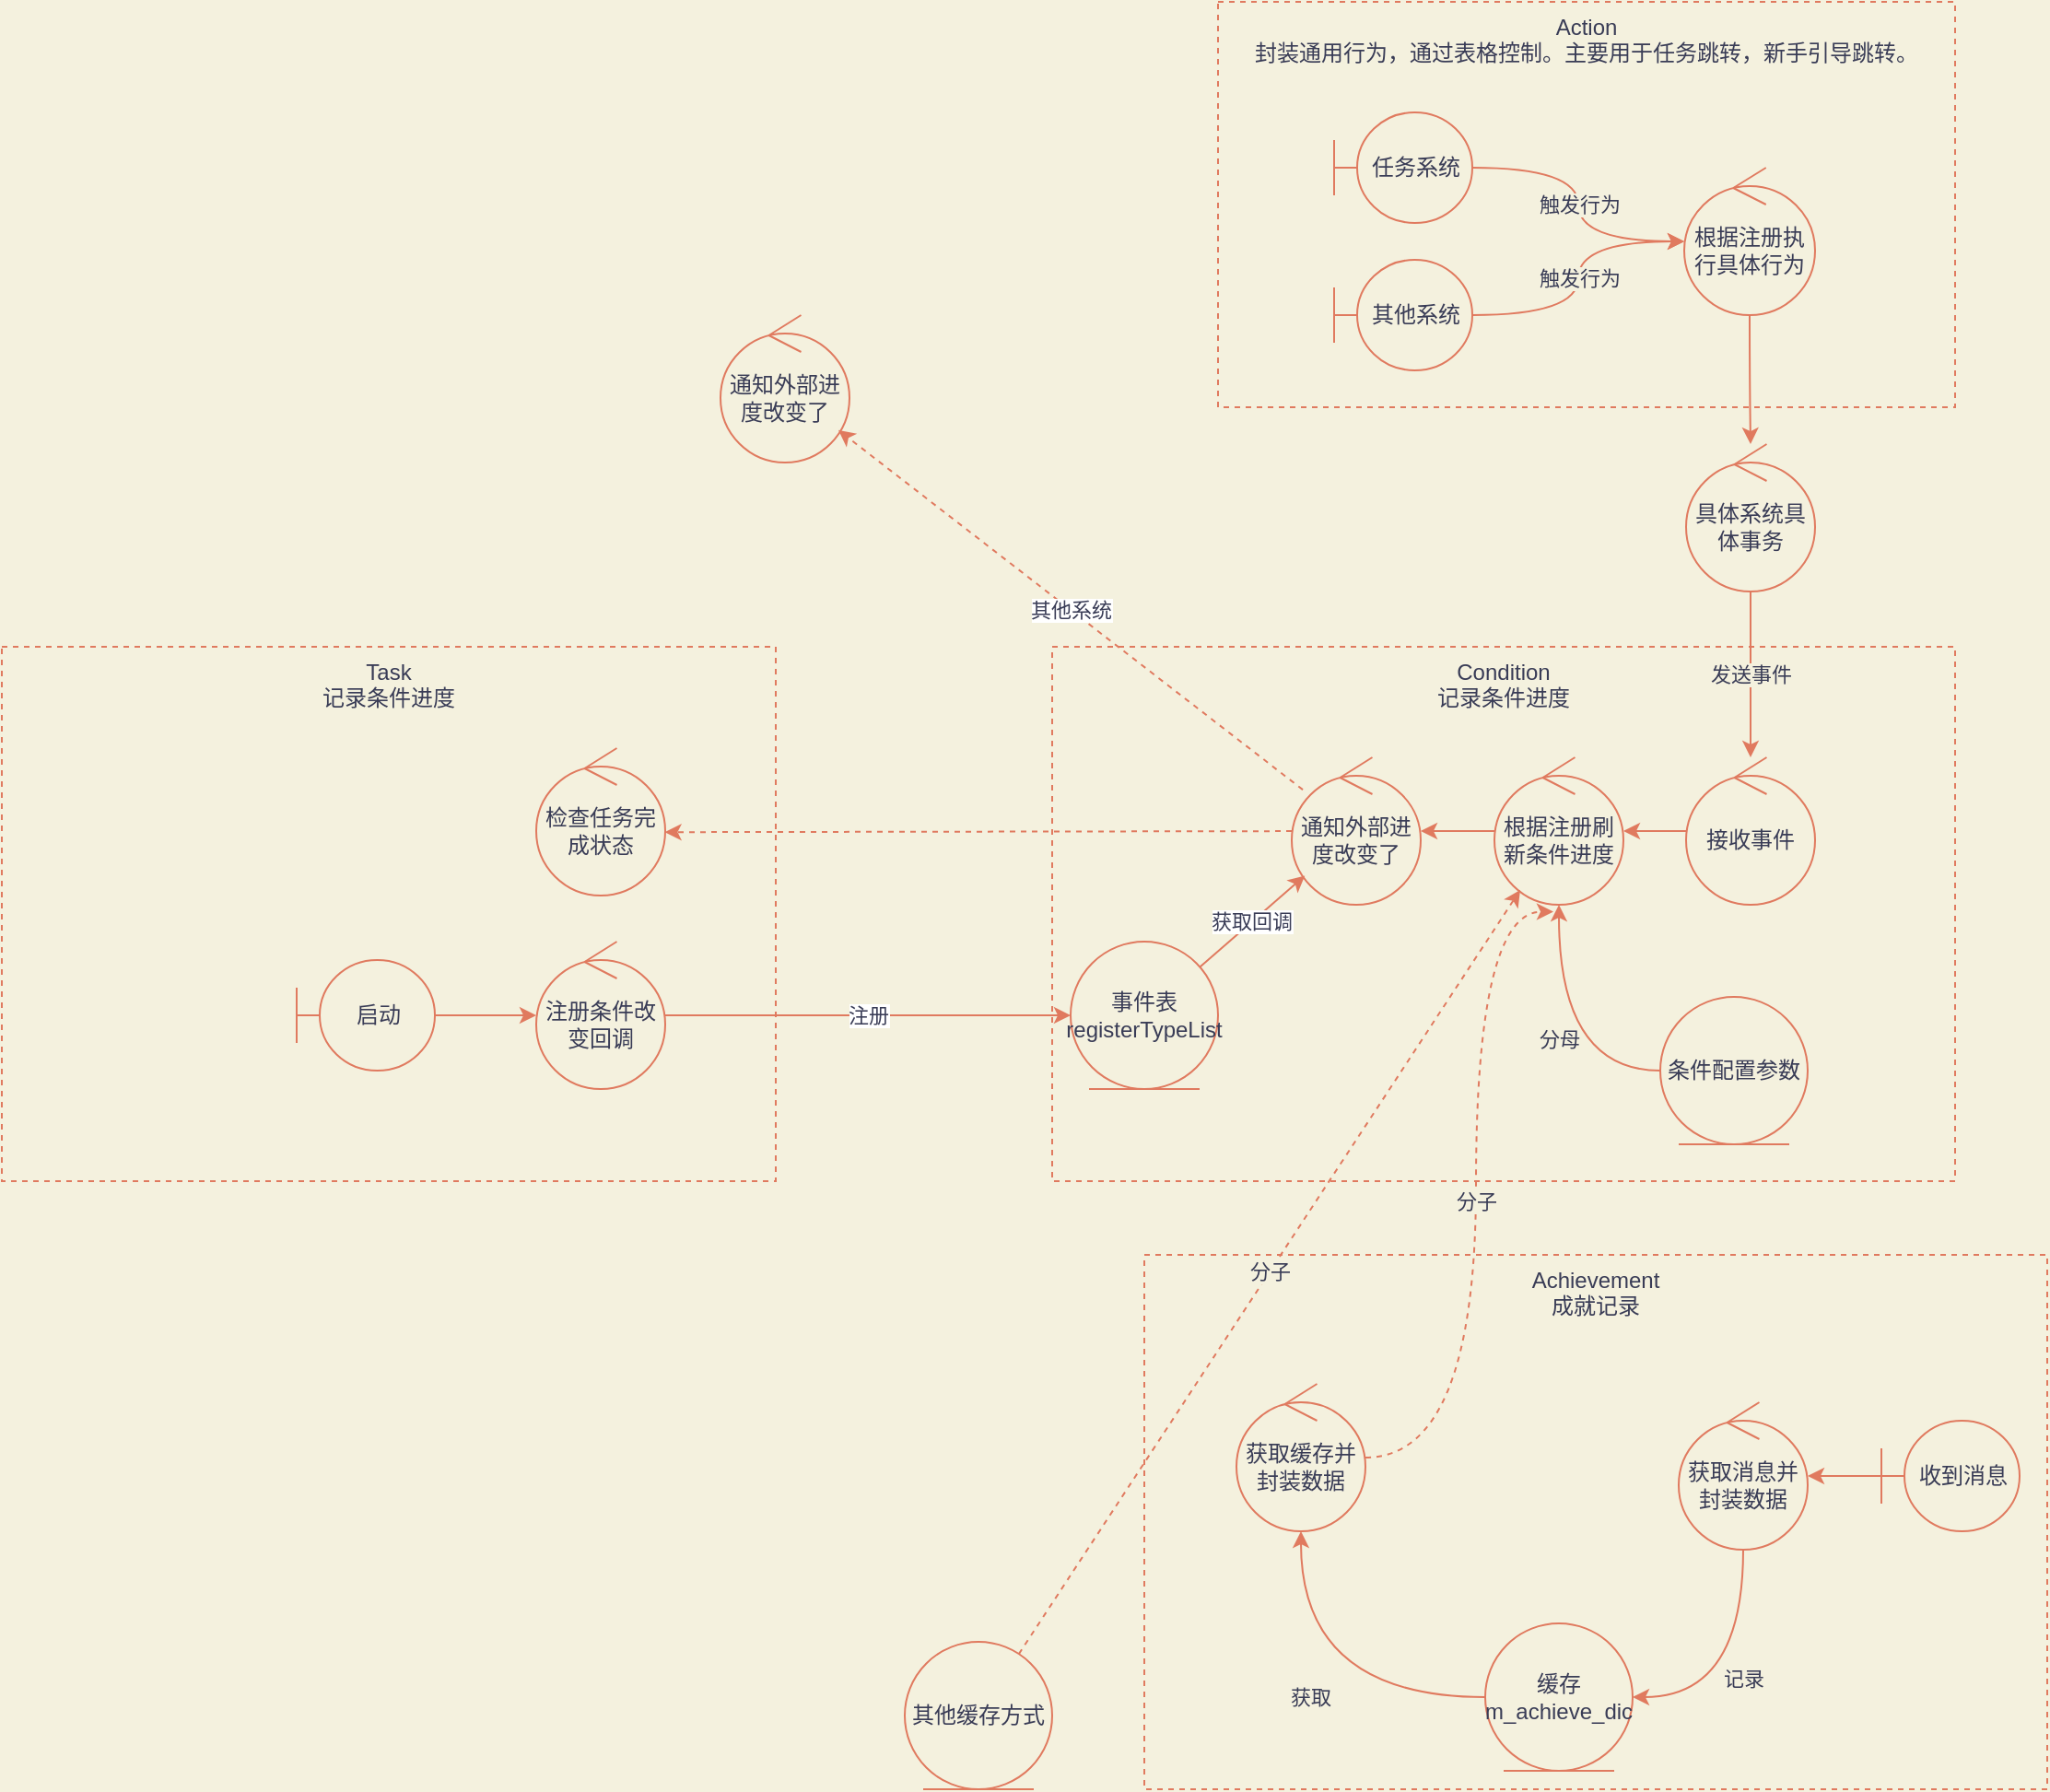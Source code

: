 <mxfile version="18.2.0" type="github">
  <diagram id="W02hB2R3WXop9_Jy0zCd" name="第 1 页">
    <mxGraphModel dx="2029" dy="744" grid="1" gridSize="10" guides="1" tooltips="1" connect="1" arrows="1" fold="1" page="1" pageScale="1" pageWidth="827" pageHeight="1169" background="#F4F1DE" math="0" shadow="0">
      <root>
        <mxCell id="0" />
        <mxCell id="1" parent="0" />
        <mxCell id="hfSx2sAuh5kj68jIHD0Z-21" value="Achievement&lt;br&gt;成就记录" style="rounded=0;whiteSpace=wrap;html=1;fillColor=none;dashed=1;labelPosition=center;verticalLabelPosition=middle;align=center;verticalAlign=top;strokeColor=#E07A5F;fontColor=#393C56;" vertex="1" parent="1">
          <mxGeometry x="180" y="820" width="490" height="290" as="geometry" />
        </mxCell>
        <mxCell id="hfSx2sAuh5kj68jIHD0Z-1" value="Action&lt;br&gt;封装通用行为，通过表格控制。主要用于任务跳转，新手引导跳转。" style="rounded=0;whiteSpace=wrap;html=1;fillColor=none;dashed=1;labelPosition=center;verticalLabelPosition=middle;align=center;verticalAlign=top;strokeColor=#E07A5F;fontColor=#393C56;" vertex="1" parent="1">
          <mxGeometry x="220" y="140" width="400" height="220" as="geometry" />
        </mxCell>
        <mxCell id="hfSx2sAuh5kj68jIHD0Z-6" value="触发行为" style="edgeStyle=orthogonalEdgeStyle;rounded=0;orthogonalLoop=1;jettySize=auto;html=1;labelBackgroundColor=#F4F1DE;strokeColor=#E07A5F;fontColor=#393C56;curved=1;" edge="1" parent="1" source="hfSx2sAuh5kj68jIHD0Z-2" target="hfSx2sAuh5kj68jIHD0Z-5">
          <mxGeometry relative="1" as="geometry" />
        </mxCell>
        <mxCell id="hfSx2sAuh5kj68jIHD0Z-2" value="任务系统" style="shape=umlBoundary;whiteSpace=wrap;html=1;fillColor=none;strokeColor=#E07A5F;fontColor=#393C56;" vertex="1" parent="1">
          <mxGeometry x="283" y="200" width="75" height="60" as="geometry" />
        </mxCell>
        <mxCell id="hfSx2sAuh5kj68jIHD0Z-7" value="触发行为" style="edgeStyle=orthogonalEdgeStyle;rounded=0;orthogonalLoop=1;jettySize=auto;html=1;labelBackgroundColor=#F4F1DE;strokeColor=#E07A5F;fontColor=#393C56;curved=1;" edge="1" parent="1" source="hfSx2sAuh5kj68jIHD0Z-4" target="hfSx2sAuh5kj68jIHD0Z-5">
          <mxGeometry relative="1" as="geometry" />
        </mxCell>
        <mxCell id="hfSx2sAuh5kj68jIHD0Z-4" value="其他系统" style="shape=umlBoundary;whiteSpace=wrap;html=1;fillColor=none;strokeColor=#E07A5F;fontColor=#393C56;" vertex="1" parent="1">
          <mxGeometry x="283" y="280" width="75" height="60" as="geometry" />
        </mxCell>
        <mxCell id="hfSx2sAuh5kj68jIHD0Z-13" style="edgeStyle=orthogonalEdgeStyle;rounded=0;orthogonalLoop=1;jettySize=auto;html=1;labelBackgroundColor=#F4F1DE;strokeColor=#E07A5F;fontColor=#393C56;curved=1;" edge="1" parent="1" source="hfSx2sAuh5kj68jIHD0Z-5" target="hfSx2sAuh5kj68jIHD0Z-12">
          <mxGeometry relative="1" as="geometry" />
        </mxCell>
        <mxCell id="hfSx2sAuh5kj68jIHD0Z-5" value="根据注册执行具体行为" style="ellipse;shape=umlControl;whiteSpace=wrap;html=1;fillColor=none;strokeColor=#E07A5F;fontColor=#393C56;" vertex="1" parent="1">
          <mxGeometry x="473" y="230" width="71" height="80" as="geometry" />
        </mxCell>
        <mxCell id="hfSx2sAuh5kj68jIHD0Z-10" value="Condition&lt;br&gt;记录条件进度" style="rounded=0;whiteSpace=wrap;html=1;fillColor=none;dashed=1;labelPosition=center;verticalLabelPosition=middle;align=center;verticalAlign=top;strokeColor=#E07A5F;fontColor=#393C56;" vertex="1" parent="1">
          <mxGeometry x="130" y="490" width="490" height="290" as="geometry" />
        </mxCell>
        <mxCell id="hfSx2sAuh5kj68jIHD0Z-15" value="发送事件" style="edgeStyle=orthogonalEdgeStyle;rounded=0;orthogonalLoop=1;jettySize=auto;html=1;labelBackgroundColor=#F4F1DE;strokeColor=#E07A5F;fontColor=#393C56;curved=1;" edge="1" parent="1" source="hfSx2sAuh5kj68jIHD0Z-12" target="hfSx2sAuh5kj68jIHD0Z-14">
          <mxGeometry relative="1" as="geometry" />
        </mxCell>
        <mxCell id="hfSx2sAuh5kj68jIHD0Z-12" value="具体系统具体事务" style="ellipse;shape=umlControl;whiteSpace=wrap;html=1;fillColor=none;strokeColor=#E07A5F;fontColor=#393C56;" vertex="1" parent="1">
          <mxGeometry x="474" y="380" width="70" height="80" as="geometry" />
        </mxCell>
        <mxCell id="hfSx2sAuh5kj68jIHD0Z-17" value="" style="edgeStyle=orthogonalEdgeStyle;rounded=0;orthogonalLoop=1;jettySize=auto;html=1;labelBackgroundColor=#F4F1DE;strokeColor=#E07A5F;fontColor=#393C56;curved=1;" edge="1" parent="1" source="hfSx2sAuh5kj68jIHD0Z-14" target="hfSx2sAuh5kj68jIHD0Z-16">
          <mxGeometry relative="1" as="geometry" />
        </mxCell>
        <mxCell id="hfSx2sAuh5kj68jIHD0Z-14" value="接收事件" style="ellipse;shape=umlControl;whiteSpace=wrap;html=1;fillColor=none;strokeColor=#E07A5F;fontColor=#393C56;" vertex="1" parent="1">
          <mxGeometry x="474" y="550" width="70" height="80" as="geometry" />
        </mxCell>
        <mxCell id="hfSx2sAuh5kj68jIHD0Z-34" value="" style="edgeStyle=orthogonalEdgeStyle;curved=0;rounded=1;sketch=0;orthogonalLoop=1;jettySize=auto;html=1;fontColor=#393C56;strokeColor=#E07A5F;fillColor=#F2CC8F;" edge="1" parent="1" source="hfSx2sAuh5kj68jIHD0Z-16" target="hfSx2sAuh5kj68jIHD0Z-33">
          <mxGeometry relative="1" as="geometry" />
        </mxCell>
        <mxCell id="hfSx2sAuh5kj68jIHD0Z-16" value="根据注册刷新条件进度" style="ellipse;shape=umlControl;whiteSpace=wrap;html=1;fillColor=none;strokeColor=#E07A5F;fontColor=#393C56;" vertex="1" parent="1">
          <mxGeometry x="370" y="550" width="70" height="80" as="geometry" />
        </mxCell>
        <mxCell id="hfSx2sAuh5kj68jIHD0Z-27" value="获取" style="edgeStyle=orthogonalEdgeStyle;rounded=0;orthogonalLoop=1;jettySize=auto;html=1;labelBackgroundColor=#F4F1DE;strokeColor=#E07A5F;fontColor=#393C56;curved=1;" edge="1" parent="1" source="hfSx2sAuh5kj68jIHD0Z-18" target="hfSx2sAuh5kj68jIHD0Z-26">
          <mxGeometry relative="1" as="geometry" />
        </mxCell>
        <mxCell id="hfSx2sAuh5kj68jIHD0Z-18" value="&lt;div&gt;缓存&lt;/div&gt;&lt;div&gt;m_achieve_dic&lt;/div&gt;" style="ellipse;shape=umlEntity;whiteSpace=wrap;html=1;fillColor=none;strokeColor=#E07A5F;fontColor=#393C56;" vertex="1" parent="1">
          <mxGeometry x="365" y="1020" width="80" height="80" as="geometry" />
        </mxCell>
        <mxCell id="hfSx2sAuh5kj68jIHD0Z-20" value="分母" style="edgeStyle=orthogonalEdgeStyle;rounded=0;orthogonalLoop=1;jettySize=auto;html=1;labelBackgroundColor=#F4F1DE;strokeColor=#E07A5F;fontColor=#393C56;curved=1;" edge="1" parent="1" source="hfSx2sAuh5kj68jIHD0Z-19" target="hfSx2sAuh5kj68jIHD0Z-16">
          <mxGeometry relative="1" as="geometry" />
        </mxCell>
        <mxCell id="hfSx2sAuh5kj68jIHD0Z-19" value="条件配置参数" style="ellipse;shape=umlEntity;whiteSpace=wrap;html=1;fillColor=none;strokeColor=#E07A5F;fontColor=#393C56;" vertex="1" parent="1">
          <mxGeometry x="460" y="680" width="80" height="80" as="geometry" />
        </mxCell>
        <mxCell id="hfSx2sAuh5kj68jIHD0Z-25" style="edgeStyle=orthogonalEdgeStyle;rounded=0;orthogonalLoop=1;jettySize=auto;html=1;labelBackgroundColor=#F4F1DE;strokeColor=#E07A5F;fontColor=#393C56;curved=1;" edge="1" parent="1" source="hfSx2sAuh5kj68jIHD0Z-22" target="hfSx2sAuh5kj68jIHD0Z-23">
          <mxGeometry relative="1" as="geometry" />
        </mxCell>
        <mxCell id="hfSx2sAuh5kj68jIHD0Z-22" value="收到消息" style="shape=umlBoundary;whiteSpace=wrap;html=1;fillColor=none;strokeColor=#E07A5F;fontColor=#393C56;" vertex="1" parent="1">
          <mxGeometry x="580" y="910" width="75" height="60" as="geometry" />
        </mxCell>
        <mxCell id="hfSx2sAuh5kj68jIHD0Z-24" value="记录" style="edgeStyle=orthogonalEdgeStyle;rounded=0;orthogonalLoop=1;jettySize=auto;html=1;entryX=1;entryY=0.5;entryDx=0;entryDy=0;exitX=0.5;exitY=1;exitDx=0;exitDy=0;exitPerimeter=0;labelBackgroundColor=#F4F1DE;strokeColor=#E07A5F;fontColor=#393C56;curved=1;" edge="1" parent="1" source="hfSx2sAuh5kj68jIHD0Z-23" target="hfSx2sAuh5kj68jIHD0Z-18">
          <mxGeometry relative="1" as="geometry" />
        </mxCell>
        <mxCell id="hfSx2sAuh5kj68jIHD0Z-23" value="获取消息并封装数据" style="ellipse;shape=umlControl;whiteSpace=wrap;html=1;fillColor=none;strokeColor=#E07A5F;fontColor=#393C56;" vertex="1" parent="1">
          <mxGeometry x="470" y="900" width="70" height="80" as="geometry" />
        </mxCell>
        <mxCell id="hfSx2sAuh5kj68jIHD0Z-28" value="分子" style="edgeStyle=orthogonalEdgeStyle;rounded=0;orthogonalLoop=1;jettySize=auto;html=1;entryX=0.457;entryY=1.047;entryDx=0;entryDy=0;entryPerimeter=0;exitX=1;exitY=0.5;exitDx=0;exitDy=0;exitPerimeter=0;labelBackgroundColor=#F4F1DE;strokeColor=#E07A5F;fontColor=#393C56;curved=1;dashed=1;" edge="1" parent="1" source="hfSx2sAuh5kj68jIHD0Z-26" target="hfSx2sAuh5kj68jIHD0Z-16">
          <mxGeometry relative="1" as="geometry">
            <Array as="points">
              <mxPoint x="360" y="930" />
              <mxPoint x="360" y="634" />
            </Array>
          </mxGeometry>
        </mxCell>
        <mxCell id="hfSx2sAuh5kj68jIHD0Z-26" value="获取缓存并封装数据" style="ellipse;shape=umlControl;whiteSpace=wrap;html=1;fillColor=none;strokeColor=#E07A5F;fontColor=#393C56;" vertex="1" parent="1">
          <mxGeometry x="230" y="890" width="70" height="80" as="geometry" />
        </mxCell>
        <mxCell id="hfSx2sAuh5kj68jIHD0Z-32" value="分子" style="rounded=1;sketch=0;orthogonalLoop=1;jettySize=auto;html=1;fontColor=#393C56;strokeColor=#E07A5F;fillColor=#F2CC8F;curved=1;dashed=1;labelBackgroundColor=#F4F1DE;" edge="1" parent="1" source="hfSx2sAuh5kj68jIHD0Z-31" target="hfSx2sAuh5kj68jIHD0Z-16">
          <mxGeometry relative="1" as="geometry">
            <mxPoint x="110" y="820" as="targetPoint" />
          </mxGeometry>
        </mxCell>
        <mxCell id="hfSx2sAuh5kj68jIHD0Z-31" value="&lt;div&gt;其他缓存方式&lt;/div&gt;" style="ellipse;shape=umlEntity;whiteSpace=wrap;html=1;fillColor=none;strokeColor=#E07A5F;fontColor=#393C56;" vertex="1" parent="1">
          <mxGeometry x="50" y="1030" width="80" height="80" as="geometry" />
        </mxCell>
        <mxCell id="hfSx2sAuh5kj68jIHD0Z-37" value="其他系统" style="rounded=1;sketch=0;orthogonalLoop=1;jettySize=auto;html=1;fontColor=#393C56;strokeColor=#E07A5F;fillColor=#F2CC8F;dashed=1;" edge="1" parent="1" source="hfSx2sAuh5kj68jIHD0Z-33" target="hfSx2sAuh5kj68jIHD0Z-36">
          <mxGeometry relative="1" as="geometry" />
        </mxCell>
        <mxCell id="hfSx2sAuh5kj68jIHD0Z-47" style="edgeStyle=none;rounded=1;sketch=0;orthogonalLoop=1;jettySize=auto;html=1;entryX=0.997;entryY=0.57;entryDx=0;entryDy=0;entryPerimeter=0;fontColor=#393C56;strokeColor=#E07A5F;fillColor=#F2CC8F;dashed=1;" edge="1" parent="1" source="hfSx2sAuh5kj68jIHD0Z-33" target="hfSx2sAuh5kj68jIHD0Z-46">
          <mxGeometry relative="1" as="geometry" />
        </mxCell>
        <mxCell id="hfSx2sAuh5kj68jIHD0Z-33" value="通知外部进度改变了" style="ellipse;shape=umlControl;whiteSpace=wrap;html=1;fillColor=none;strokeColor=#E07A5F;fontColor=#393C56;" vertex="1" parent="1">
          <mxGeometry x="260" y="550" width="70" height="80" as="geometry" />
        </mxCell>
        <mxCell id="hfSx2sAuh5kj68jIHD0Z-35" value="Task&lt;br&gt;记录条件进度" style="rounded=0;whiteSpace=wrap;html=1;fillColor=none;dashed=1;labelPosition=center;verticalLabelPosition=middle;align=center;verticalAlign=top;strokeColor=#E07A5F;fontColor=#393C56;" vertex="1" parent="1">
          <mxGeometry x="-440" y="490" width="420" height="290" as="geometry" />
        </mxCell>
        <mxCell id="hfSx2sAuh5kj68jIHD0Z-36" value="通知外部进度改变了" style="ellipse;shape=umlControl;whiteSpace=wrap;html=1;fillColor=none;strokeColor=#E07A5F;fontColor=#393C56;" vertex="1" parent="1">
          <mxGeometry x="-50" y="310" width="70" height="80" as="geometry" />
        </mxCell>
        <mxCell id="hfSx2sAuh5kj68jIHD0Z-41" value="注册" style="edgeStyle=none;rounded=1;sketch=0;orthogonalLoop=1;jettySize=auto;html=1;fontColor=#393C56;strokeColor=#E07A5F;fillColor=#F2CC8F;" edge="1" parent="1" source="hfSx2sAuh5kj68jIHD0Z-38" target="hfSx2sAuh5kj68jIHD0Z-40">
          <mxGeometry relative="1" as="geometry" />
        </mxCell>
        <mxCell id="hfSx2sAuh5kj68jIHD0Z-38" value="注册条件改变回调" style="ellipse;shape=umlControl;whiteSpace=wrap;html=1;fillColor=none;strokeColor=#E07A5F;fontColor=#393C56;" vertex="1" parent="1">
          <mxGeometry x="-150" y="650" width="70" height="80" as="geometry" />
        </mxCell>
        <mxCell id="hfSx2sAuh5kj68jIHD0Z-42" value="获取回调" style="edgeStyle=none;rounded=1;sketch=0;orthogonalLoop=1;jettySize=auto;html=1;fontColor=#393C56;strokeColor=#E07A5F;fillColor=#F2CC8F;" edge="1" parent="1" source="hfSx2sAuh5kj68jIHD0Z-40" target="hfSx2sAuh5kj68jIHD0Z-33">
          <mxGeometry relative="1" as="geometry" />
        </mxCell>
        <mxCell id="hfSx2sAuh5kj68jIHD0Z-40" value="事件表&lt;br&gt;registerTypeList" style="ellipse;shape=umlEntity;whiteSpace=wrap;html=1;fillColor=none;strokeColor=#E07A5F;fontColor=#393C56;" vertex="1" parent="1">
          <mxGeometry x="140" y="650" width="80" height="80" as="geometry" />
        </mxCell>
        <mxCell id="hfSx2sAuh5kj68jIHD0Z-44" style="edgeStyle=none;rounded=1;sketch=0;orthogonalLoop=1;jettySize=auto;html=1;fontColor=#393C56;strokeColor=#E07A5F;fillColor=#F2CC8F;" edge="1" parent="1" source="hfSx2sAuh5kj68jIHD0Z-43" target="hfSx2sAuh5kj68jIHD0Z-38">
          <mxGeometry relative="1" as="geometry" />
        </mxCell>
        <mxCell id="hfSx2sAuh5kj68jIHD0Z-43" value="启动" style="shape=umlBoundary;whiteSpace=wrap;html=1;fillColor=none;strokeColor=#E07A5F;fontColor=#393C56;" vertex="1" parent="1">
          <mxGeometry x="-280" y="660" width="75" height="60" as="geometry" />
        </mxCell>
        <mxCell id="hfSx2sAuh5kj68jIHD0Z-46" value="检查任务完成状态" style="ellipse;shape=umlControl;whiteSpace=wrap;html=1;fillColor=none;strokeColor=#E07A5F;fontColor=#393C56;" vertex="1" parent="1">
          <mxGeometry x="-150" y="545" width="70" height="80" as="geometry" />
        </mxCell>
      </root>
    </mxGraphModel>
  </diagram>
</mxfile>
